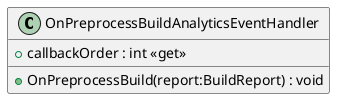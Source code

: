 @startuml
class OnPreprocessBuildAnalyticsEventHandler {
    + callbackOrder : int <<get>>
    + OnPreprocessBuild(report:BuildReport) : void
}
@enduml
